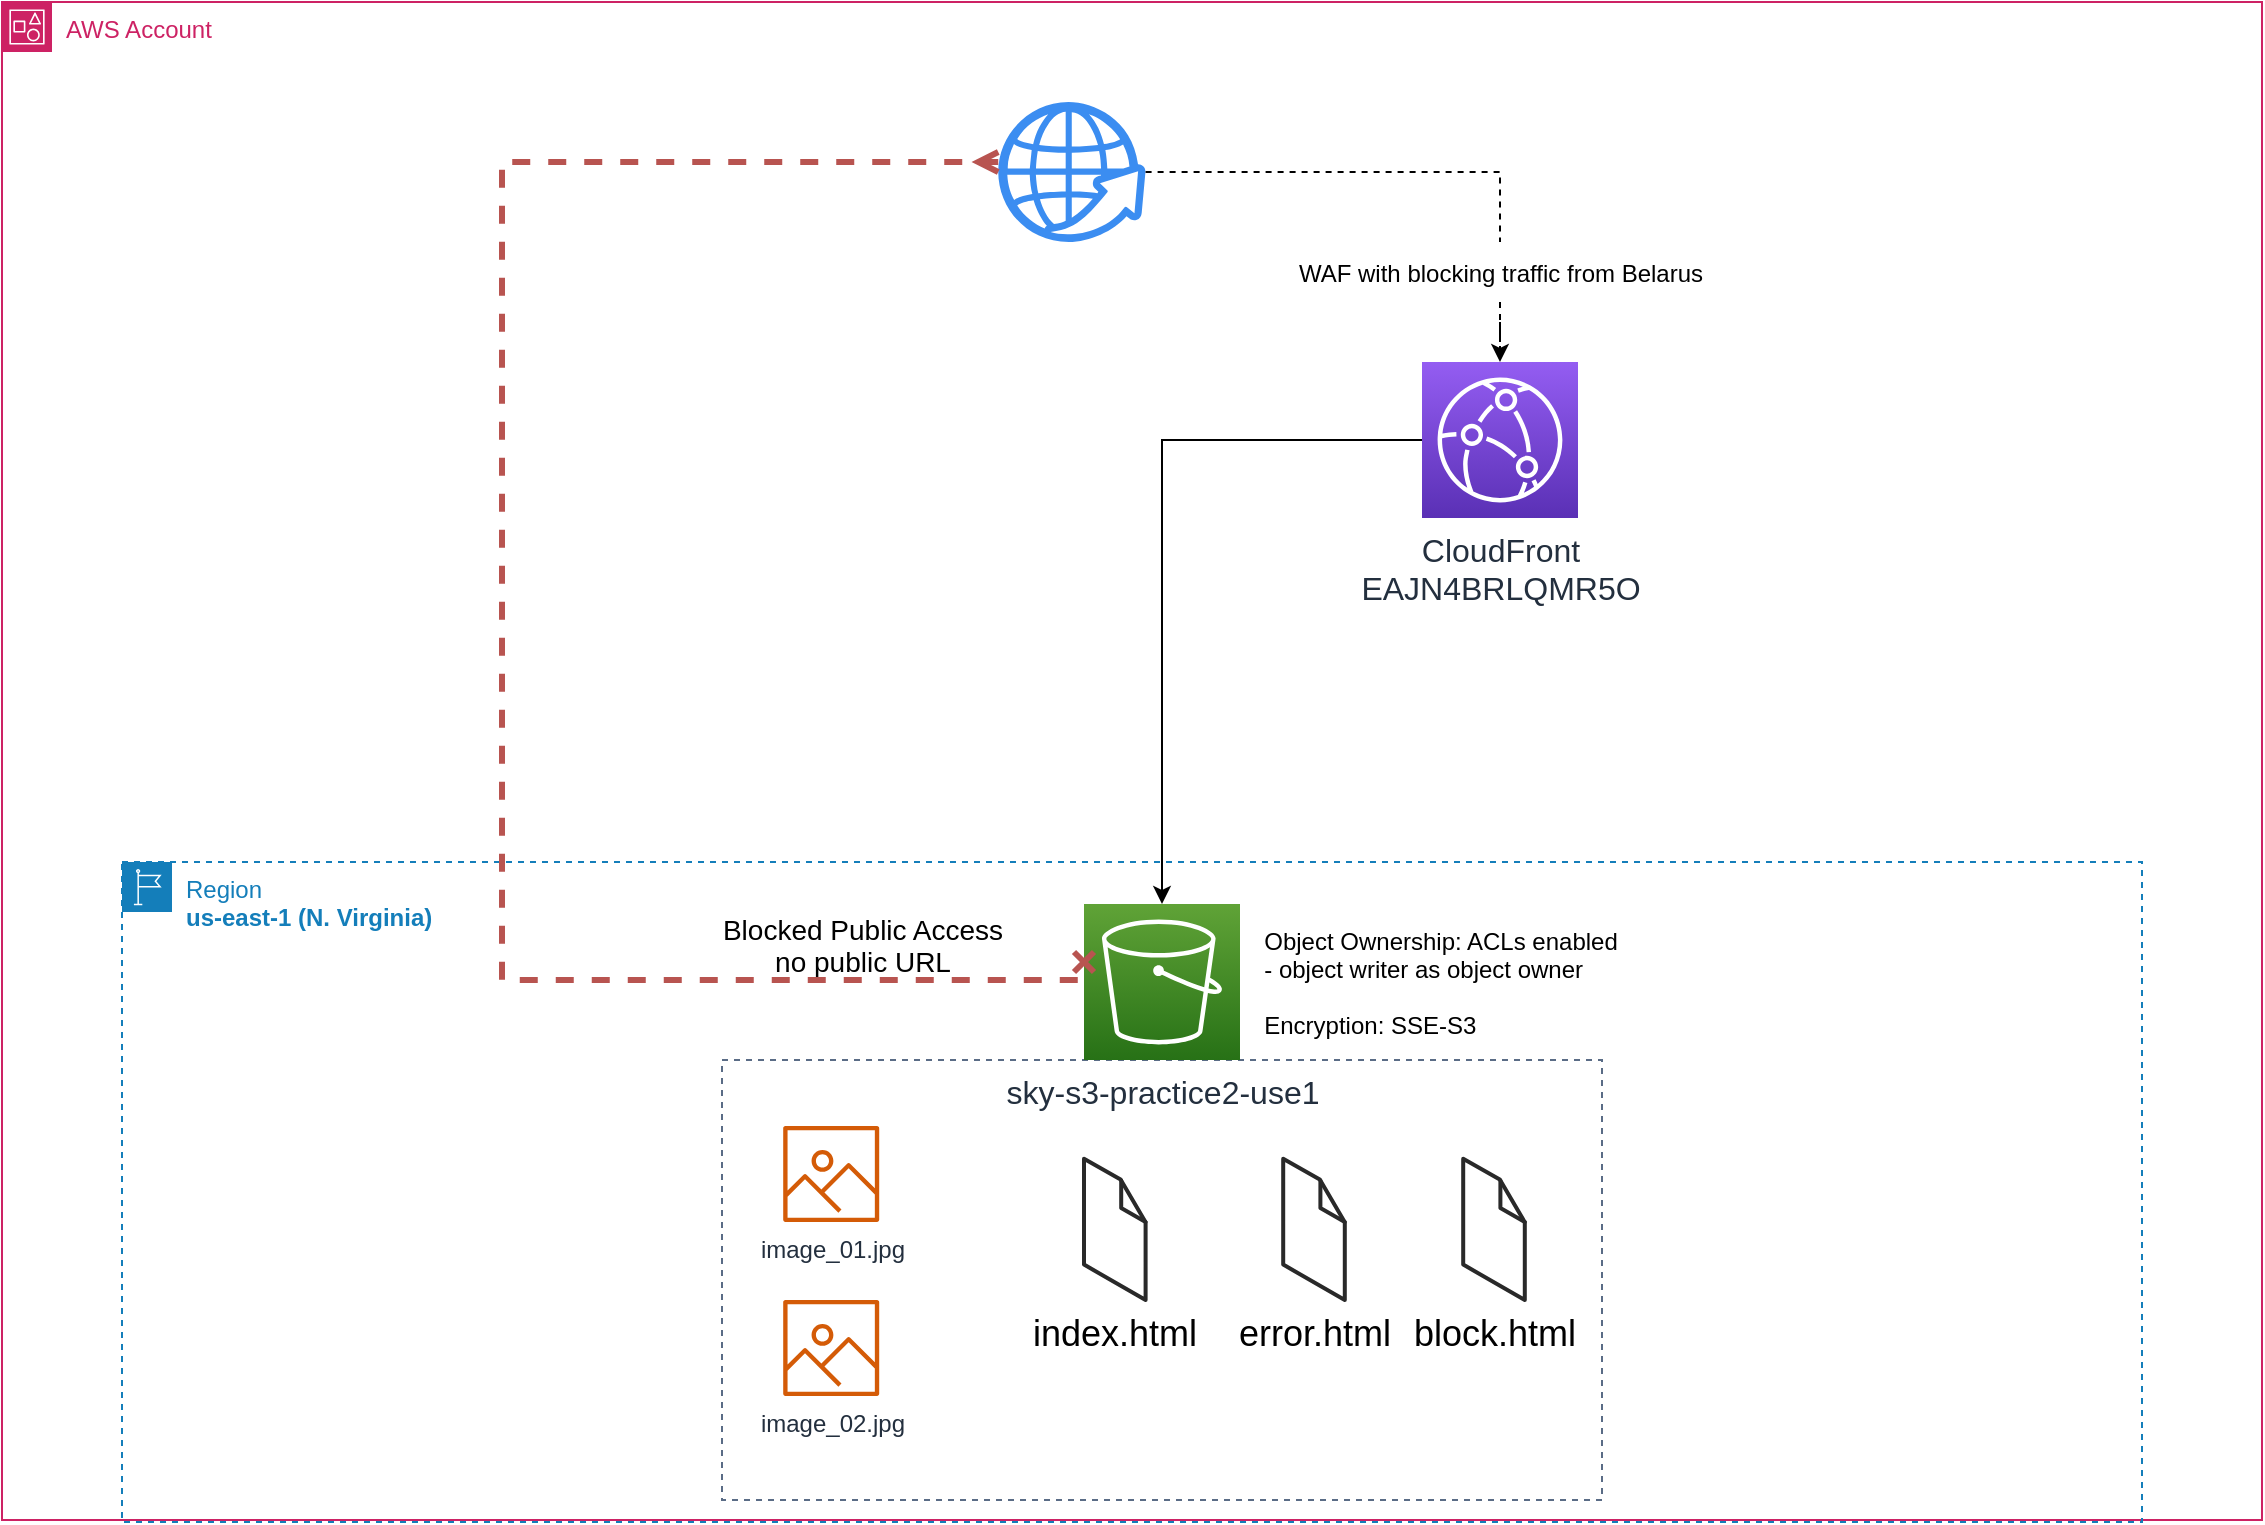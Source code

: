 <mxfile version="20.8.16" type="device" pages="2"><diagram id="kgpKYQtTHZ0yAKxKKP6v" name="Schema"><mxGraphModel dx="1291" dy="780" grid="0" gridSize="10" guides="1" tooltips="1" connect="0" arrows="1" fold="1" page="1" pageScale="1" pageWidth="1169" pageHeight="827" math="0" shadow="0"><root><mxCell id="0"/><mxCell id="CLY6LDRV2vWrq3O7brMo-2" value="AWS Cloud" parent="0" visible="0"/><mxCell id="CLY6LDRV2vWrq3O7brMo-3" value="AWS Cloud" style="points=[[0,0],[0.25,0],[0.5,0],[0.75,0],[1,0],[1,0.25],[1,0.5],[1,0.75],[1,1],[0.75,1],[0.5,1],[0.25,1],[0,1],[0,0.75],[0,0.5],[0,0.25]];outlineConnect=0;gradientColor=none;html=1;whiteSpace=wrap;fontSize=12;fontStyle=0;container=1;pointerEvents=0;collapsible=0;recursiveResize=0;shape=mxgraph.aws4.group;grIcon=mxgraph.aws4.group_aws_cloud_alt;strokeColor=#232F3E;fillColor=none;verticalAlign=top;align=left;spacingLeft=30;fontColor=#232F3E;dashed=0;" parent="CLY6LDRV2vWrq3O7brMo-2" vertex="1"><mxGeometry x="10" y="10" width="1150" height="810" as="geometry"/></mxCell><object label="AWS Account" id="CLY6LDRV2vWrq3O7brMo-5"><mxCell parent="0"/></object><mxCell id="Lczkz62VbrO_vw5aKU2k-78" value="AWS Account" style="points=[[0,0],[0.25,0],[0.5,0],[0.75,0],[1,0],[1,0.25],[1,0.5],[1,0.75],[1,1],[0.75,1],[0.5,1],[0.25,1],[0,1],[0,0.75],[0,0.5],[0,0.25]];outlineConnect=0;gradientColor=none;html=1;whiteSpace=wrap;fontSize=12;fontStyle=0;container=1;pointerEvents=0;collapsible=0;recursiveResize=0;shape=mxgraph.aws4.group;grIcon=mxgraph.aws4.group_account;strokeColor=#CD2264;fillColor=none;verticalAlign=top;align=left;spacingLeft=30;fontColor=#CD2264;dashed=0;" parent="CLY6LDRV2vWrq3O7brMo-5" vertex="1"><mxGeometry x="20" y="40" width="1130" height="759" as="geometry"/></mxCell><mxCell id="Brjq8zTBg-T2GNOihM5f-49" value="" style="sketch=0;html=1;aspect=fixed;strokeColor=none;shadow=0;align=center;verticalAlign=top;fillColor=#3B8DF1;shape=mxgraph.gcp2.globe_world;fontFamily=Helvetica;fontSize=18;" parent="Lczkz62VbrO_vw5aKU2k-78" vertex="1"><mxGeometry x="498.12" y="50" width="73.68" height="70" as="geometry"/></mxCell><mxCell id="CkdK5gO2P_jmIIRoGBhr-3" value="Regions" parent="0" visible="0"/><mxCell id="CkdK5gO2P_jmIIRoGBhr-15" value="Region&lt;br&gt;&lt;b&gt;eu-central-2 (Zurich)&lt;/b&gt;" style="points=[[0,0],[0.25,0],[0.5,0],[0.75,0],[1,0],[1,0.25],[1,0.5],[1,0.75],[1,1],[0.75,1],[0.5,1],[0.25,1],[0,1],[0,0.75],[0,0.5],[0,0.25]];outlineConnect=0;gradientColor=none;html=1;whiteSpace=wrap;fontSize=12;fontStyle=0;container=1;pointerEvents=0;collapsible=0;recursiveResize=0;shape=mxgraph.aws4.group;grIcon=mxgraph.aws4.group_region;strokeColor=#147EBA;fillColor=none;verticalAlign=top;align=left;spacingLeft=30;fontColor=#147EBA;dashed=1;" parent="CkdK5gO2P_jmIIRoGBhr-3" vertex="1"><mxGeometry x="640" y="120" width="470" height="670" as="geometry"/></mxCell><mxCell id="CkdK5gO2P_jmIIRoGBhr-17" value="Region&lt;br&gt;&lt;b&gt;eu-central-1 (&lt;/b&gt;Frankfurt&lt;b&gt;)&lt;/b&gt;" style="points=[[0,0],[0.25,0],[0.5,0],[0.75,0],[1,0],[1,0.25],[1,0.5],[1,0.75],[1,1],[0.75,1],[0.5,1],[0.25,1],[0,1],[0,0.75],[0,0.5],[0,0.25]];outlineConnect=0;gradientColor=none;html=1;whiteSpace=wrap;fontSize=12;fontStyle=0;container=1;pointerEvents=0;collapsible=0;recursiveResize=0;shape=mxgraph.aws4.group;grIcon=mxgraph.aws4.group_region;strokeColor=#147EBA;fillColor=none;verticalAlign=top;align=left;spacingLeft=30;fontColor=#147EBA;dashed=1;" parent="CkdK5gO2P_jmIIRoGBhr-3" vertex="1"><mxGeometry x="80" y="120" width="470" height="670" as="geometry"/></mxCell><mxCell id="Lczkz62VbrO_vw5aKU2k-19" value="Solution" parent="0" visible="0"/><mxCell id="Lczkz62VbrO_vw5aKU2k-20" style="edgeStyle=orthogonalEdgeStyle;rounded=0;orthogonalLoop=1;jettySize=auto;html=1;" parent="Lczkz62VbrO_vw5aKU2k-19" source="Lczkz62VbrO_vw5aKU2k-22" target="Lczkz62VbrO_vw5aKU2k-45" edge="1"><mxGeometry relative="1" as="geometry"/></mxCell><mxCell id="Lczkz62VbrO_vw5aKU2k-21" style="edgeStyle=orthogonalEdgeStyle;rounded=0;orthogonalLoop=1;jettySize=auto;html=1;" parent="Lczkz62VbrO_vw5aKU2k-19" source="Lczkz62VbrO_vw5aKU2k-22" target="Lczkz62VbrO_vw5aKU2k-27" edge="1"><mxGeometry relative="1" as="geometry"/></mxCell><mxCell id="Lczkz62VbrO_vw5aKU2k-22" value="" style="sketch=0;points=[[0,0,0],[0.25,0,0],[0.5,0,0],[0.75,0,0],[1,0,0],[0,1,0],[0.25,1,0],[0.5,1,0],[0.75,1,0],[1,1,0],[0,0.25,0],[0,0.5,0],[0,0.75,0],[1,0.25,0],[1,0.5,0],[1,0.75,0]];outlineConnect=0;fontColor=#232F3E;gradientColor=#945DF2;gradientDirection=north;fillColor=#5A30B5;strokeColor=#ffffff;dashed=0;verticalLabelPosition=bottom;verticalAlign=top;align=center;html=1;fontSize=12;fontStyle=0;aspect=fixed;shape=mxgraph.aws4.resourceIcon;resIcon=mxgraph.aws4.global_accelerator;" parent="Lczkz62VbrO_vw5aKU2k-19" vertex="1"><mxGeometry x="570" y="140" width="50" height="50" as="geometry"/></mxCell><mxCell id="Lczkz62VbrO_vw5aKU2k-23" value="" style="sketch=0;points=[[0,0,0],[0.25,0,0],[0.5,0,0],[0.75,0,0],[1,0,0],[0,1,0],[0.25,1,0],[0.5,1,0],[0.75,1,0],[1,1,0],[0,0.25,0],[0,0.5,0],[0,0.75,0],[1,0.25,0],[1,0.5,0],[1,0.75,0]];outlineConnect=0;fontColor=#232F3E;gradientColor=#945DF2;gradientDirection=north;fillColor=#5A30B5;strokeColor=#ffffff;dashed=0;verticalLabelPosition=bottom;verticalAlign=top;align=center;html=1;fontSize=12;fontStyle=0;aspect=fixed;shape=mxgraph.aws4.resourceIcon;resIcon=mxgraph.aws4.route_53;" parent="Lczkz62VbrO_vw5aKU2k-19" vertex="1"><mxGeometry x="570" y="60" width="50" height="50" as="geometry"/></mxCell><mxCell id="Lczkz62VbrO_vw5aKU2k-24" style="edgeStyle=orthogonalEdgeStyle;rounded=0;orthogonalLoop=1;jettySize=auto;html=1;entryX=0.5;entryY=0;entryDx=0;entryDy=0;entryPerimeter=0;" parent="Lczkz62VbrO_vw5aKU2k-19" source="Lczkz62VbrO_vw5aKU2k-23" target="Lczkz62VbrO_vw5aKU2k-22" edge="1"><mxGeometry relative="1" as="geometry"/></mxCell><mxCell id="Lczkz62VbrO_vw5aKU2k-44" style="edgeStyle=orthogonalEdgeStyle;rounded=0;orthogonalLoop=1;jettySize=auto;html=1;fontSize=14;fontColor=#000000;" parent="Lczkz62VbrO_vw5aKU2k-19" source="Lczkz62VbrO_vw5aKU2k-45" edge="1"><mxGeometry relative="1" as="geometry"><Array as="points"><mxPoint x="160" y="260"/></Array><mxPoint x="160" y="400" as="targetPoint"/></mxGeometry></mxCell><mxCell id="Lczkz62VbrO_vw5aKU2k-45" value="sky-alb-euc1" style="sketch=0;outlineConnect=0;fontColor=#232F3E;gradientColor=none;fillColor=#4D27AA;strokeColor=none;dashed=0;verticalLabelPosition=bottom;verticalAlign=top;align=center;html=1;fontSize=12;fontStyle=0;aspect=fixed;pointerEvents=1;shape=mxgraph.aws4.application_load_balancer;" parent="Lczkz62VbrO_vw5aKU2k-19" vertex="1"><mxGeometry x="300" y="200" width="78" height="78" as="geometry"/></mxCell><mxCell id="Lczkz62VbrO_vw5aKU2k-48" value="&lt;font style=&quot;font-size: 12px;&quot;&gt;HTTP / 80&lt;/font&gt;" style="text;html=1;align=center;verticalAlign=middle;resizable=0;points=[];autosize=1;strokeColor=none;fillColor=none;fontSize=14;fontColor=#000000;horizontal=1;" parent="Lczkz62VbrO_vw5aKU2k-19" vertex="1"><mxGeometry x="185" y="230" width="80" height="30" as="geometry"/></mxCell><mxCell id="Lczkz62VbrO_vw5aKU2k-49" value="&lt;font style=&quot;font-size: 12px;&quot;&gt;HTTP / 3000&lt;/font&gt;" style="text;html=1;align=center;verticalAlign=middle;resizable=0;points=[];autosize=1;strokeColor=none;fillColor=none;fontSize=14;fontColor=#000000;horizontal=1;" parent="Lczkz62VbrO_vw5aKU2k-19" vertex="1"><mxGeometry x="182" y="191" width="86" height="29" as="geometry"/></mxCell><mxCell id="Lczkz62VbrO_vw5aKU2k-26" value="Target Group&lt;br&gt;sky-tg-api-euc2" style="outlineConnect=0;gradientColor=none;html=1;whiteSpace=wrap;fontSize=12;fontStyle=0;strokeColor=#879196;fillColor=none;verticalAlign=top;align=center;fontColor=#879196;dashed=1;spacingTop=3;horizontal=0;" parent="Lczkz62VbrO_vw5aKU2k-19" vertex="1"><mxGeometry x="650" y="550" width="450" height="130" as="geometry"/></mxCell><mxCell id="Lczkz62VbrO_vw5aKU2k-27" value="sky-alb-euc2" style="sketch=0;outlineConnect=0;fontColor=#232F3E;gradientColor=none;fillColor=#4D27AA;strokeColor=none;dashed=0;verticalLabelPosition=bottom;verticalAlign=top;align=center;html=1;fontSize=12;fontStyle=0;aspect=fixed;pointerEvents=1;shape=mxgraph.aws4.application_load_balancer;movable=1;resizable=1;rotatable=1;deletable=1;editable=1;connectable=1;" parent="Lczkz62VbrO_vw5aKU2k-19" vertex="1"><mxGeometry x="880" y="200" width="78" height="78" as="geometry"/></mxCell><mxCell id="Lczkz62VbrO_vw5aKU2k-28" value="Target Group&lt;br&gt;sky-tg-ui-euc2" style="outlineConnect=0;gradientColor=none;html=1;whiteSpace=wrap;fontSize=12;fontStyle=0;strokeColor=#879196;fillColor=none;verticalAlign=top;align=center;fontColor=#879196;dashed=1;spacingTop=3;horizontal=0;" parent="Lczkz62VbrO_vw5aKU2k-19" vertex="1"><mxGeometry x="650" y="400" width="450" height="130" as="geometry"/></mxCell><mxCell id="Lczkz62VbrO_vw5aKU2k-29" value="eu-central-2a" style="rounded=1;arcSize=10;dashed=1;strokeColor=#F59D56;fillColor=none;gradientColor=none;dashPattern=8 4;strokeWidth=2;fontColor=#f59d56;fontStyle=0;fontSize=14;verticalAlign=bottom;" parent="Lczkz62VbrO_vw5aKU2k-19" vertex="1"><mxGeometry x="740" y="360" width="90" height="360" as="geometry"/></mxCell><mxCell id="Lczkz62VbrO_vw5aKU2k-30" value="eu-central-2a" style="rounded=1;arcSize=10;dashed=1;strokeColor=#F59D56;fillColor=none;gradientColor=none;dashPattern=8 4;strokeWidth=2;fontColor=#f59d56;fontStyle=0;fontSize=14;verticalAlign=bottom;" parent="Lczkz62VbrO_vw5aKU2k-19" vertex="1"><mxGeometry x="1000" y="360" width="90" height="360" as="geometry"/></mxCell><mxCell id="Lczkz62VbrO_vw5aKU2k-31" style="edgeStyle=orthogonalEdgeStyle;rounded=0;orthogonalLoop=1;jettySize=auto;html=1;fontSize=14;fontColor=#000000;" parent="Lczkz62VbrO_vw5aKU2k-19" source="Lczkz62VbrO_vw5aKU2k-27" edge="1"><mxGeometry relative="1" as="geometry"><mxPoint x="860" y="260" as="sourcePoint"/><mxPoint x="720" y="400" as="targetPoint"/><Array as="points"><mxPoint x="720" y="260"/></Array></mxGeometry></mxCell><mxCell id="Lczkz62VbrO_vw5aKU2k-32" value="&lt;font style=&quot;font-size: 12px;&quot;&gt;HTTP / 80&lt;/font&gt;" style="text;html=1;align=center;verticalAlign=middle;resizable=0;points=[];autosize=1;strokeColor=none;fillColor=none;fontSize=14;fontColor=#000000;horizontal=1;" parent="Lczkz62VbrO_vw5aKU2k-19" vertex="1"><mxGeometry x="750" y="230" width="80" height="30" as="geometry"/></mxCell><mxCell id="Lczkz62VbrO_vw5aKU2k-33" value="sky-t2-ui-b" style="sketch=0;points=[[0,0,0],[0.25,0,0],[0.5,0,0],[0.75,0,0],[1,0,0],[0,1,0],[0.25,1,0],[0.5,1,0],[0.75,1,0],[1,1,0],[0,0.25,0],[0,0.5,0],[0,0.75,0],[1,0.25,0],[1,0.5,0],[1,0.75,0]];outlineConnect=0;fontColor=#232F3E;gradientColor=#F78E04;gradientDirection=north;fillColor=#D05C17;strokeColor=#ffffff;dashed=0;verticalLabelPosition=bottom;verticalAlign=top;align=center;html=1;fontSize=12;fontStyle=0;aspect=fixed;shape=mxgraph.aws4.resourceIcon;resIcon=mxgraph.aws4.ec2;" parent="Lczkz62VbrO_vw5aKU2k-19" vertex="1"><mxGeometry x="1020" y="430" width="50" height="50" as="geometry"/></mxCell><mxCell id="Lczkz62VbrO_vw5aKU2k-34" value="sky-t2-ui-a" style="sketch=0;points=[[0,0,0],[0.25,0,0],[0.5,0,0],[0.75,0,0],[1,0,0],[0,1,0],[0.25,1,0],[0.5,1,0],[0.75,1,0],[1,1,0],[0,0.25,0],[0,0.5,0],[0,0.75,0],[1,0.25,0],[1,0.5,0],[1,0.75,0]];outlineConnect=0;fontColor=#232F3E;gradientColor=#F78E04;gradientDirection=north;fillColor=#D05C17;strokeColor=#ffffff;dashed=0;verticalLabelPosition=bottom;verticalAlign=top;align=center;html=1;fontSize=12;fontStyle=0;aspect=fixed;shape=mxgraph.aws4.resourceIcon;resIcon=mxgraph.aws4.ec2;" parent="Lczkz62VbrO_vw5aKU2k-19" vertex="1"><mxGeometry x="760" y="430" width="50" height="50" as="geometry"/></mxCell><mxCell id="Lczkz62VbrO_vw5aKU2k-35" value="sky-t2-api-a" style="sketch=0;points=[[0,0,0],[0.25,0,0],[0.5,0,0],[0.75,0,0],[1,0,0],[0,1,0],[0.25,1,0],[0.5,1,0],[0.75,1,0],[1,1,0],[0,0.25,0],[0,0.5,0],[0,0.75,0],[1,0.25,0],[1,0.5,0],[1,0.75,0]];outlineConnect=0;fontColor=#232F3E;gradientColor=#F78E04;gradientDirection=north;fillColor=#D05C17;strokeColor=#ffffff;dashed=0;verticalLabelPosition=bottom;verticalAlign=top;align=center;html=1;fontSize=12;fontStyle=0;aspect=fixed;shape=mxgraph.aws4.resourceIcon;resIcon=mxgraph.aws4.ec2;" parent="Lczkz62VbrO_vw5aKU2k-19" vertex="1"><mxGeometry x="760" y="580" width="50" height="50" as="geometry"/></mxCell><mxCell id="Lczkz62VbrO_vw5aKU2k-36" value="sky-t2-api-b" style="sketch=0;points=[[0,0,0],[0.25,0,0],[0.5,0,0],[0.75,0,0],[1,0,0],[0,1,0],[0.25,1,0],[0.5,1,0],[0.75,1,0],[1,1,0],[0,0.25,0],[0,0.5,0],[0,0.75,0],[1,0.25,0],[1,0.5,0],[1,0.75,0]];outlineConnect=0;fontColor=#232F3E;gradientColor=#F78E04;gradientDirection=north;fillColor=#D05C17;strokeColor=#ffffff;dashed=0;verticalLabelPosition=bottom;verticalAlign=top;align=center;html=1;fontSize=12;fontStyle=0;aspect=fixed;shape=mxgraph.aws4.resourceIcon;resIcon=mxgraph.aws4.ec2;" parent="Lczkz62VbrO_vw5aKU2k-19" vertex="1"><mxGeometry x="1020" y="580" width="50" height="50" as="geometry"/></mxCell><mxCell id="Lczkz62VbrO_vw5aKU2k-37" style="edgeStyle=orthogonalEdgeStyle;rounded=0;orthogonalLoop=1;jettySize=auto;html=1;fontSize=14;fontColor=#000000;movable=1;resizable=1;rotatable=1;deletable=1;editable=1;connectable=1;" parent="Lczkz62VbrO_vw5aKU2k-19" source="Lczkz62VbrO_vw5aKU2k-27" edge="1"><mxGeometry relative="1" as="geometry"><mxPoint x="840" y="220" as="sourcePoint"/><mxPoint x="700" y="550" as="targetPoint"/><Array as="points"><mxPoint x="700" y="220"/></Array></mxGeometry></mxCell><mxCell id="Lczkz62VbrO_vw5aKU2k-39" style="edgeStyle=orthogonalEdgeStyle;rounded=0;orthogonalLoop=1;jettySize=auto;html=1;startArrow=classic;startFill=1;endArrow=none;endFill=0;" parent="Lczkz62VbrO_vw5aKU2k-19" source="Lczkz62VbrO_vw5aKU2k-43" target="Lczkz62VbrO_vw5aKU2k-36" edge="1"><mxGeometry relative="1" as="geometry"><Array as="points"><mxPoint x="940" y="605"/></Array></mxGeometry></mxCell><mxCell id="Lczkz62VbrO_vw5aKU2k-40" style="edgeStyle=orthogonalEdgeStyle;rounded=0;orthogonalLoop=1;jettySize=auto;html=1;entryX=1;entryY=0.5;entryDx=0;entryDy=0;entryPerimeter=0;startArrow=classic;startFill=1;endArrow=none;endFill=0;" parent="Lczkz62VbrO_vw5aKU2k-19" source="Lczkz62VbrO_vw5aKU2k-43" target="Lczkz62VbrO_vw5aKU2k-35" edge="1"><mxGeometry relative="1" as="geometry"><Array as="points"><mxPoint x="900" y="605"/></Array></mxGeometry></mxCell><mxCell id="Lczkz62VbrO_vw5aKU2k-42" style="edgeStyle=orthogonalEdgeStyle;rounded=0;orthogonalLoop=1;jettySize=auto;html=1;entryX=0;entryY=0.5;entryDx=0;entryDy=0;entryPerimeter=0;startArrow=classic;startFill=1;endArrow=none;endFill=0;" parent="Lczkz62VbrO_vw5aKU2k-19" source="Lczkz62VbrO_vw5aKU2k-43" target="Lczkz62VbrO_vw5aKU2k-33" edge="1"><mxGeometry relative="1" as="geometry"><Array as="points"><mxPoint x="930" y="455"/></Array></mxGeometry></mxCell><mxCell id="Lczkz62VbrO_vw5aKU2k-43" value="sky-efs-euc2" style="sketch=0;points=[[0,0,0],[0.25,0,0],[0.5,0,0],[0.75,0,0],[1,0,0],[0,1,0],[0.25,1,0],[0.5,1,0],[0.75,1,0],[1,1,0],[0,0.25,0],[0,0.5,0],[0,0.75,0],[1,0.25,0],[1,0.5,0],[1,0.75,0]];outlineConnect=0;fontColor=#232F3E;gradientColor=#60A337;gradientDirection=north;fillColor=#277116;strokeColor=#ffffff;dashed=0;verticalLabelPosition=bottom;verticalAlign=top;align=center;html=1;fontSize=12;fontStyle=0;aspect=fixed;shape=mxgraph.aws4.resourceIcon;resIcon=mxgraph.aws4.elastic_file_system;" parent="Lczkz62VbrO_vw5aKU2k-19" vertex="1"><mxGeometry x="890" y="690" width="58" height="58" as="geometry"/></mxCell><mxCell id="Lczkz62VbrO_vw5aKU2k-59" value="Target Group&lt;br&gt;sky-tg-ui-euc1" style="outlineConnect=0;gradientColor=none;html=1;whiteSpace=wrap;fontSize=12;fontStyle=0;strokeColor=#879196;fillColor=none;verticalAlign=top;align=center;fontColor=#879196;dashed=1;spacingTop=3;horizontal=0;" parent="Lczkz62VbrO_vw5aKU2k-19" vertex="1"><mxGeometry x="90" y="400" width="450" height="130" as="geometry"/></mxCell><mxCell id="Lczkz62VbrO_vw5aKU2k-60" value="eu-central-1a" style="rounded=1;arcSize=10;dashed=1;strokeColor=#F59D56;fillColor=none;gradientColor=none;dashPattern=8 4;strokeWidth=2;fontColor=#f59d56;fontStyle=0;fontSize=14;verticalAlign=bottom;" parent="Lczkz62VbrO_vw5aKU2k-19" vertex="1"><mxGeometry x="180" y="360" width="90" height="360" as="geometry"/></mxCell><mxCell id="Lczkz62VbrO_vw5aKU2k-61" value="eu-central-1b" style="rounded=1;arcSize=10;dashed=1;strokeColor=#F59D56;fillColor=none;gradientColor=none;dashPattern=8 4;strokeWidth=2;fontColor=#f59d56;fontStyle=0;fontSize=14;verticalAlign=bottom;" parent="Lczkz62VbrO_vw5aKU2k-19" vertex="1"><mxGeometry x="440" y="360" width="90" height="360" as="geometry"/></mxCell><mxCell id="Lczkz62VbrO_vw5aKU2k-62" value="Target Group&lt;br&gt;sky-tg-api-euc1" style="outlineConnect=0;gradientColor=none;html=1;whiteSpace=wrap;fontSize=12;fontStyle=0;strokeColor=#879196;fillColor=none;verticalAlign=top;align=center;fontColor=#879196;dashed=1;spacingTop=3;horizontal=0;" parent="Lczkz62VbrO_vw5aKU2k-19" vertex="1"><mxGeometry x="90" y="550" width="450" height="130" as="geometry"/></mxCell><mxCell id="Lczkz62VbrO_vw5aKU2k-63" value="sky-t2-ui-b" style="sketch=0;points=[[0,0,0],[0.25,0,0],[0.5,0,0],[0.75,0,0],[1,0,0],[0,1,0],[0.25,1,0],[0.5,1,0],[0.75,1,0],[1,1,0],[0,0.25,0],[0,0.5,0],[0,0.75,0],[1,0.25,0],[1,0.5,0],[1,0.75,0]];outlineConnect=0;fontColor=#232F3E;gradientColor=#F78E04;gradientDirection=north;fillColor=#D05C17;strokeColor=#ffffff;dashed=0;verticalLabelPosition=bottom;verticalAlign=top;align=center;html=1;fontSize=12;fontStyle=0;aspect=fixed;shape=mxgraph.aws4.resourceIcon;resIcon=mxgraph.aws4.ec2;" parent="Lczkz62VbrO_vw5aKU2k-19" vertex="1"><mxGeometry x="460" y="430" width="50" height="50" as="geometry"/></mxCell><mxCell id="Lczkz62VbrO_vw5aKU2k-64" value="sky-t2-ui-a" style="sketch=0;points=[[0,0,0],[0.25,0,0],[0.5,0,0],[0.75,0,0],[1,0,0],[0,1,0],[0.25,1,0],[0.5,1,0],[0.75,1,0],[1,1,0],[0,0.25,0],[0,0.5,0],[0,0.75,0],[1,0.25,0],[1,0.5,0],[1,0.75,0]];outlineConnect=0;fontColor=#232F3E;gradientColor=#F78E04;gradientDirection=north;fillColor=#D05C17;strokeColor=#ffffff;dashed=0;verticalLabelPosition=bottom;verticalAlign=top;align=center;html=1;fontSize=12;fontStyle=0;aspect=fixed;shape=mxgraph.aws4.resourceIcon;resIcon=mxgraph.aws4.ec2;" parent="Lczkz62VbrO_vw5aKU2k-19" vertex="1"><mxGeometry x="200" y="430" width="50" height="50" as="geometry"/></mxCell><mxCell id="Lczkz62VbrO_vw5aKU2k-65" value="sky-t2-api-a" style="sketch=0;points=[[0,0,0],[0.25,0,0],[0.5,0,0],[0.75,0,0],[1,0,0],[0,1,0],[0.25,1,0],[0.5,1,0],[0.75,1,0],[1,1,0],[0,0.25,0],[0,0.5,0],[0,0.75,0],[1,0.25,0],[1,0.5,0],[1,0.75,0]];outlineConnect=0;fontColor=#232F3E;gradientColor=#F78E04;gradientDirection=north;fillColor=#D05C17;strokeColor=#ffffff;dashed=0;verticalLabelPosition=bottom;verticalAlign=top;align=center;html=1;fontSize=12;fontStyle=0;aspect=fixed;shape=mxgraph.aws4.resourceIcon;resIcon=mxgraph.aws4.ec2;" parent="Lczkz62VbrO_vw5aKU2k-19" vertex="1"><mxGeometry x="200" y="580" width="50" height="50" as="geometry"/></mxCell><mxCell id="Lczkz62VbrO_vw5aKU2k-66" value="sky-t2-api-b" style="sketch=0;points=[[0,0,0],[0.25,0,0],[0.5,0,0],[0.75,0,0],[1,0,0],[0,1,0],[0.25,1,0],[0.5,1,0],[0.75,1,0],[1,1,0],[0,0.25,0],[0,0.5,0],[0,0.75,0],[1,0.25,0],[1,0.5,0],[1,0.75,0]];outlineConnect=0;fontColor=#232F3E;gradientColor=#F78E04;gradientDirection=north;fillColor=#D05C17;strokeColor=#ffffff;dashed=0;verticalLabelPosition=bottom;verticalAlign=top;align=center;html=1;fontSize=12;fontStyle=0;aspect=fixed;shape=mxgraph.aws4.resourceIcon;resIcon=mxgraph.aws4.ec2;" parent="Lczkz62VbrO_vw5aKU2k-19" vertex="1"><mxGeometry x="460" y="580" width="50" height="50" as="geometry"/></mxCell><mxCell id="Lczkz62VbrO_vw5aKU2k-67" style="edgeStyle=orthogonalEdgeStyle;rounded=0;orthogonalLoop=1;jettySize=auto;html=1;entryX=0;entryY=0.5;entryDx=0;entryDy=0;entryPerimeter=0;startArrow=classic;startFill=1;endArrow=none;endFill=0;" parent="Lczkz62VbrO_vw5aKU2k-19" source="Lczkz62VbrO_vw5aKU2k-71" target="Lczkz62VbrO_vw5aKU2k-66" edge="1"><mxGeometry relative="1" as="geometry"><Array as="points"><mxPoint x="380" y="605"/></Array></mxGeometry></mxCell><mxCell id="Lczkz62VbrO_vw5aKU2k-68" style="edgeStyle=orthogonalEdgeStyle;rounded=0;orthogonalLoop=1;jettySize=auto;html=1;entryX=0;entryY=0.5;entryDx=0;entryDy=0;entryPerimeter=0;startArrow=classic;startFill=1;endArrow=none;endFill=0;" parent="Lczkz62VbrO_vw5aKU2k-19" source="Lczkz62VbrO_vw5aKU2k-71" target="Lczkz62VbrO_vw5aKU2k-63" edge="1"><mxGeometry relative="1" as="geometry"><Array as="points"><mxPoint x="370" y="455"/></Array></mxGeometry></mxCell><mxCell id="Lczkz62VbrO_vw5aKU2k-69" style="edgeStyle=orthogonalEdgeStyle;rounded=0;orthogonalLoop=1;jettySize=auto;html=1;entryX=1;entryY=0.5;entryDx=0;entryDy=0;entryPerimeter=0;startArrow=classic;startFill=1;endArrow=none;endFill=0;" parent="Lczkz62VbrO_vw5aKU2k-19" source="Lczkz62VbrO_vw5aKU2k-71" target="Lczkz62VbrO_vw5aKU2k-65" edge="1"><mxGeometry relative="1" as="geometry"><Array as="points"><mxPoint x="340" y="605"/></Array></mxGeometry></mxCell><mxCell id="Lczkz62VbrO_vw5aKU2k-70" style="edgeStyle=orthogonalEdgeStyle;rounded=0;orthogonalLoop=1;jettySize=auto;html=1;entryX=1;entryY=0.5;entryDx=0;entryDy=0;entryPerimeter=0;startArrow=classic;startFill=1;endArrow=none;endFill=0;" parent="Lczkz62VbrO_vw5aKU2k-19" source="Lczkz62VbrO_vw5aKU2k-71" target="Lczkz62VbrO_vw5aKU2k-64" edge="1"><mxGeometry relative="1" as="geometry"><Array as="points"><mxPoint x="350" y="455"/></Array></mxGeometry></mxCell><mxCell id="Lczkz62VbrO_vw5aKU2k-71" value="sky-efs-euc1" style="sketch=0;points=[[0,0,0],[0.25,0,0],[0.5,0,0],[0.75,0,0],[1,0,0],[0,1,0],[0.25,1,0],[0.5,1,0],[0.75,1,0],[1,1,0],[0,0.25,0],[0,0.5,0],[0,0.75,0],[1,0.25,0],[1,0.5,0],[1,0.75,0]];outlineConnect=0;fontColor=#232F3E;gradientColor=#60A337;gradientDirection=north;fillColor=#277116;strokeColor=#ffffff;dashed=0;verticalLabelPosition=bottom;verticalAlign=top;align=center;html=1;fontSize=12;fontStyle=0;aspect=fixed;shape=mxgraph.aws4.resourceIcon;resIcon=mxgraph.aws4.elastic_file_system;" parent="Lczkz62VbrO_vw5aKU2k-19" vertex="1"><mxGeometry x="330" y="690" width="58" height="58" as="geometry"/></mxCell><mxCell id="Lczkz62VbrO_vw5aKU2k-72" style="edgeStyle=orthogonalEdgeStyle;rounded=0;orthogonalLoop=1;jettySize=auto;html=1;fontSize=14;fontColor=#000000;" parent="Lczkz62VbrO_vw5aKU2k-19" edge="1"><mxGeometry relative="1" as="geometry"><Array as="points"><mxPoint x="140" y="220"/></Array><mxPoint x="300" y="220" as="sourcePoint"/><mxPoint x="140" y="550" as="targetPoint"/></mxGeometry></mxCell><mxCell id="1_lbDphspw2XT80-vqUy-2" style="edgeStyle=orthogonalEdgeStyle;rounded=0;orthogonalLoop=1;jettySize=auto;html=1;entryX=1;entryY=0.5;entryDx=0;entryDy=0;entryPerimeter=0;startArrow=classic;startFill=1;endArrow=none;endFill=0;" parent="Lczkz62VbrO_vw5aKU2k-19" edge="1"><mxGeometry relative="1" as="geometry"><Array as="points"><mxPoint x="910" y="455"/></Array><mxPoint x="910" y="690" as="sourcePoint"/><mxPoint x="810" y="455" as="targetPoint"/></mxGeometry></mxCell><mxCell id="1_lbDphspw2XT80-vqUy-5" value="&lt;font style=&quot;font-size: 12px;&quot;&gt;HTTP / 3000&lt;/font&gt;" style="text;html=1;align=center;verticalAlign=middle;resizable=0;points=[];autosize=1;strokeColor=none;fillColor=none;fontSize=14;fontColor=#000000;horizontal=1;" parent="Lczkz62VbrO_vw5aKU2k-19" vertex="1"><mxGeometry x="747" y="190" width="86" height="29" as="geometry"/></mxCell><mxCell id="Brjq8zTBg-T2GNOihM5f-0" value="Practice 2" parent="0"/><mxCell id="Brjq8zTBg-T2GNOihM5f-42" value="Region&lt;br&gt;&lt;b&gt;us-east-1 (N. Virginia&lt;/b&gt;&lt;b&gt;)&lt;/b&gt;" style="points=[[0,0],[0.25,0],[0.5,0],[0.75,0],[1,0],[1,0.25],[1,0.5],[1,0.75],[1,1],[0.75,1],[0.5,1],[0.25,1],[0,1],[0,0.75],[0,0.5],[0,0.25]];outlineConnect=0;gradientColor=none;html=1;whiteSpace=wrap;fontSize=12;fontStyle=0;container=1;pointerEvents=0;collapsible=0;recursiveResize=0;shape=mxgraph.aws4.group;grIcon=mxgraph.aws4.group_region;strokeColor=#147EBA;fillColor=none;verticalAlign=top;align=left;spacingLeft=30;fontColor=#147EBA;dashed=1;" parent="Brjq8zTBg-T2GNOihM5f-0" vertex="1"><mxGeometry x="80" y="470" width="1010" height="330" as="geometry"/></mxCell><mxCell id="Brjq8zTBg-T2GNOihM5f-66" value="" style="group" parent="Brjq8zTBg-T2GNOihM5f-42" vertex="1" connectable="0"><mxGeometry x="300" y="21" width="459" height="298" as="geometry"/></mxCell><mxCell id="Brjq8zTBg-T2GNOihM5f-65" value="" style="fillColor=none;strokeColor=#5A6C86;dashed=1;verticalAlign=top;fontStyle=0;fontColor=#5A6C86;fontFamily=Helvetica;fontSize=12;" parent="Brjq8zTBg-T2GNOihM5f-66" vertex="1"><mxGeometry y="78" width="440" height="220" as="geometry"/></mxCell><mxCell id="Brjq8zTBg-T2GNOihM5f-43" value="&lt;font style=&quot;font-size: 16px;&quot;&gt;sky-s3-practice2-use1&lt;/font&gt;" style="sketch=0;points=[[0,0,0],[0.25,0,0],[0.5,0,0],[0.75,0,0],[1,0,0],[0,1,0],[0.25,1,0],[0.5,1,0],[0.75,1,0],[1,1,0],[0,0.25,0],[0,0.5,0],[0,0.75,0],[1,0.25,0],[1,0.5,0],[1,0.75,0]];outlineConnect=0;fontColor=#232F3E;gradientColor=#60A337;gradientDirection=north;fillColor=#277116;strokeColor=#ffffff;dashed=0;verticalLabelPosition=bottom;verticalAlign=top;align=center;html=1;fontSize=12;fontStyle=0;aspect=fixed;shape=mxgraph.aws4.resourceIcon;resIcon=mxgraph.aws4.s3;fontFamily=Helvetica;" parent="Brjq8zTBg-T2GNOihM5f-66" vertex="1"><mxGeometry x="181" width="78" height="78" as="geometry"/></mxCell><mxCell id="Brjq8zTBg-T2GNOihM5f-44" value="index.html" style="verticalLabelPosition=bottom;html=1;verticalAlign=top;strokeWidth=1;align=center;outlineConnect=0;dashed=0;outlineConnect=0;shape=mxgraph.aws3d.file;aspect=fixed;strokeColor=#292929;fontFamily=Helvetica;fontSize=18;" parent="Brjq8zTBg-T2GNOihM5f-66" vertex="1"><mxGeometry x="181" y="127.4" width="30.8" height="70.6" as="geometry"/></mxCell><mxCell id="Brjq8zTBg-T2GNOihM5f-45" value="error.html" style="verticalLabelPosition=bottom;html=1;verticalAlign=top;strokeWidth=1;align=center;outlineConnect=0;dashed=0;outlineConnect=0;shape=mxgraph.aws3d.file;aspect=fixed;strokeColor=#292929;fontFamily=Helvetica;fontSize=18;" parent="Brjq8zTBg-T2GNOihM5f-66" vertex="1"><mxGeometry x="280.6" y="127.4" width="30.8" height="70.6" as="geometry"/></mxCell><mxCell id="Brjq8zTBg-T2GNOihM5f-48" value="block.html" style="verticalLabelPosition=bottom;html=1;verticalAlign=top;strokeWidth=1;align=center;outlineConnect=0;dashed=0;outlineConnect=0;shape=mxgraph.aws3d.file;aspect=fixed;strokeColor=#292929;fontFamily=Helvetica;fontSize=18;" parent="Brjq8zTBg-T2GNOihM5f-66" vertex="1"><mxGeometry x="370.6" y="127.4" width="30.8" height="70.6" as="geometry"/></mxCell><mxCell id="Brjq8zTBg-T2GNOihM5f-55" value="image_01.jpg" style="sketch=0;outlineConnect=0;fontColor=#232F3E;gradientColor=none;fillColor=#D45B07;strokeColor=none;dashed=0;verticalLabelPosition=bottom;verticalAlign=top;align=center;html=1;fontSize=12;fontStyle=0;aspect=fixed;pointerEvents=1;shape=mxgraph.aws4.container_registry_image;fontFamily=Helvetica;" parent="Brjq8zTBg-T2GNOihM5f-66" vertex="1"><mxGeometry x="30.6" y="111" width="48" height="48" as="geometry"/></mxCell><mxCell id="Brjq8zTBg-T2GNOihM5f-64" value="image_02.jpg" style="sketch=0;outlineConnect=0;fontColor=#232F3E;gradientColor=none;fillColor=#D45B07;strokeColor=none;dashed=0;verticalLabelPosition=bottom;verticalAlign=top;align=center;html=1;fontSize=12;fontStyle=0;aspect=fixed;pointerEvents=1;shape=mxgraph.aws4.container_registry_image;fontFamily=Helvetica;" parent="Brjq8zTBg-T2GNOihM5f-66" vertex="1"><mxGeometry x="30.6" y="198" width="48" height="48" as="geometry"/></mxCell><mxCell id="Brjq8zTBg-T2GNOihM5f-53" value="&lt;p style=&quot;margin: 0px; font-variant-numeric: normal; font-variant-east-asian: normal; font-stretch: normal; font-size: 12px; line-height: normal; text-align: start;&quot; class=&quot;p1&quot;&gt;Object Ownership: ACLs enabled&lt;br&gt;- object writer as object owner&lt;/p&gt;&lt;p style=&quot;margin: 0px; font-variant-numeric: normal; font-variant-east-asian: normal; font-stretch: normal; font-size: 12px; line-height: normal; text-align: start;&quot; class=&quot;p1&quot;&gt;&lt;br&gt;Encryption: SSE-S3&lt;/p&gt;" style="text;html=1;align=center;verticalAlign=middle;resizable=0;points=[];autosize=1;strokeColor=none;fillColor=none;fontSize=16;fontFamily=Helvetica;" parent="Brjq8zTBg-T2GNOihM5f-66" vertex="1"><mxGeometry x="259" y="4" width="200" height="70" as="geometry"/></mxCell><mxCell id="Brjq8zTBg-T2GNOihM5f-51" value="&lt;p style=&quot;line-height: 80%;&quot;&gt;&lt;font style=&quot;font-size: 14px;&quot;&gt;Blocked Public Access&lt;br&gt;no public URL&lt;/font&gt;&lt;/p&gt;" style="text;html=1;align=center;verticalAlign=middle;resizable=0;points=[];autosize=1;strokeColor=none;fillColor=none;fontSize=18;fontFamily=Helvetica;" parent="Brjq8zTBg-T2GNOihM5f-66" vertex="1"><mxGeometry x="-9.9" y="-20" width="160" height="80" as="geometry"/></mxCell><mxCell id="Brjq8zTBg-T2GNOihM5f-50" style="edgeStyle=orthogonalEdgeStyle;rounded=0;orthogonalLoop=1;jettySize=auto;html=1;entryX=0;entryY=0.5;entryDx=0;entryDy=0;entryPerimeter=0;fontFamily=Helvetica;fontSize=18;fillColor=#f8cecc;strokeColor=#b85450;strokeWidth=3;endArrow=cross;endFill=0;startArrow=ERmany;startFill=0;dashed=1;" parent="Brjq8zTBg-T2GNOihM5f-0" source="Brjq8zTBg-T2GNOihM5f-49" target="Brjq8zTBg-T2GNOihM5f-43" edge="1"><mxGeometry relative="1" as="geometry"><Array as="points"><mxPoint x="270" y="120"/><mxPoint x="270" y="529"/></Array></mxGeometry></mxCell><mxCell id="Brjq8zTBg-T2GNOihM5f-70" style="edgeStyle=orthogonalEdgeStyle;rounded=0;orthogonalLoop=1;jettySize=auto;html=1;entryX=0.5;entryY=0;entryDx=0;entryDy=0;entryPerimeter=0;dashed=1;strokeWidth=1;fontFamily=Helvetica;fontSize=14;startArrow=none;startFill=0;endArrow=classic;endFill=1;" parent="Brjq8zTBg-T2GNOihM5f-0" source="Brjq8zTBg-T2GNOihM5f-71" target="Brjq8zTBg-T2GNOihM5f-67" edge="1"><mxGeometry relative="1" as="geometry"/></mxCell><mxCell id="Brjq8zTBg-T2GNOihM5f-68" style="edgeStyle=orthogonalEdgeStyle;rounded=0;orthogonalLoop=1;jettySize=auto;html=1;entryX=0.5;entryY=0;entryDx=0;entryDy=0;entryPerimeter=0;strokeWidth=1;fontFamily=Helvetica;fontSize=16;startArrow=none;startFill=0;endArrow=classic;endFill=1;" parent="Brjq8zTBg-T2GNOihM5f-0" source="Brjq8zTBg-T2GNOihM5f-67" target="Brjq8zTBg-T2GNOihM5f-43" edge="1"><mxGeometry relative="1" as="geometry"/></mxCell><mxCell id="Brjq8zTBg-T2GNOihM5f-67" value="&lt;font style=&quot;font-size: 16px;&quot;&gt;CloudFront&lt;br&gt;EAJN4BRLQMR5O&lt;br&gt;&lt;/font&gt;" style="sketch=0;points=[[0,0,0],[0.25,0,0],[0.5,0,0],[0.75,0,0],[1,0,0],[0,1,0],[0.25,1,0],[0.5,1,0],[0.75,1,0],[1,1,0],[0,0.25,0],[0,0.5,0],[0,0.75,0],[1,0.25,0],[1,0.5,0],[1,0.75,0]];outlineConnect=0;fontColor=#232F3E;gradientColor=#945DF2;gradientDirection=north;fillColor=#5A30B5;strokeColor=#ffffff;dashed=0;verticalLabelPosition=bottom;verticalAlign=top;align=center;html=1;fontSize=12;fontStyle=0;aspect=fixed;shape=mxgraph.aws4.resourceIcon;resIcon=mxgraph.aws4.cloudfront;fontFamily=Helvetica;" parent="Brjq8zTBg-T2GNOihM5f-0" vertex="1"><mxGeometry x="730" y="220" width="78" height="78" as="geometry"/></mxCell><mxCell id="Brjq8zTBg-T2GNOihM5f-73" value="" style="edgeStyle=orthogonalEdgeStyle;rounded=0;orthogonalLoop=1;jettySize=auto;html=1;entryX=0.5;entryY=0;entryDx=0;entryDy=0;entryPerimeter=0;dashed=1;strokeWidth=1;fontFamily=Helvetica;fontSize=14;startArrow=none;startFill=0;endArrow=none;endFill=1;" parent="Brjq8zTBg-T2GNOihM5f-0" source="Brjq8zTBg-T2GNOihM5f-49" target="Brjq8zTBg-T2GNOihM5f-71" edge="1"><mxGeometry relative="1" as="geometry"><mxPoint x="594.58" y="65" as="sourcePoint"/><mxPoint x="769" y="220" as="targetPoint"/><Array as="points"><mxPoint x="769" y="125"/></Array></mxGeometry></mxCell><mxCell id="Brjq8zTBg-T2GNOihM5f-71" value="&lt;font style=&quot;font-size: 12px;&quot;&gt;WAF with blocking traffic from Belarus&lt;/font&gt;" style="text;html=1;align=center;verticalAlign=middle;resizable=0;points=[];autosize=1;strokeColor=none;fillColor=none;fontSize=14;fontFamily=Helvetica;" parent="Brjq8zTBg-T2GNOihM5f-0" vertex="1"><mxGeometry x="654" y="160" width="230" height="30" as="geometry"/></mxCell></root></mxGraphModel></diagram><diagram id="di0LzkeIAXHgl6nbvKdU" name="Page-2"><mxGraphModel dx="1242" dy="815" grid="1" gridSize="10" guides="1" tooltips="1" connect="1" arrows="1" fold="1" page="1" pageScale="1" pageWidth="1169" pageHeight="827" math="0" shadow="0"><root><mxCell id="0"/><mxCell id="1" parent="0"/><mxCell id="3gEWQ5bFD3MLn4mAYTlx-1" value="&lt;p style=&quot;margin: 0px; font-variant-numeric: normal; font-variant-east-asian: normal; font-stretch: normal; line-height: normal; font-family: Monaco; text-align: start; font-size: 18px;&quot; class=&quot;p1&quot;&gt;&lt;font style=&quot;font-size: 18px;&quot;&gt;&amp;nbsp;2. **Blob Storage &amp;amp; CDN:**&lt;/font&gt;&lt;/p&gt;&lt;p style=&quot;margin: 0px; font-variant-numeric: normal; font-variant-east-asian: normal; font-stretch: normal; line-height: normal; font-family: Monaco; text-align: start; font-size: 18px;&quot; class=&quot;p1&quot;&gt;&lt;font style=&quot;font-size: 18px;&quot;&gt;&lt;br&gt;&lt;/font&gt;&lt;/p&gt;&lt;p style=&quot;margin: 0px; font-variant-numeric: normal; font-variant-east-asian: normal; font-stretch: normal; line-height: normal; font-family: Monaco; text-align: start; font-size: 18px;&quot; class=&quot;p1&quot;&gt;&lt;font style=&quot;font-size: 18px;&quot;&gt;&amp;nbsp;&amp;nbsp; - Introduction to Amazon CloudFront&lt;/font&gt;&lt;/p&gt;&lt;p style=&quot;margin: 0px; font-variant-numeric: normal; font-variant-east-asian: normal; font-stretch: normal; line-height: normal; font-family: Monaco; text-align: start; font-size: 18px;&quot; class=&quot;p1&quot;&gt;&lt;font style=&quot;font-size: 18px;&quot;&gt;&lt;br&gt;&lt;/font&gt;&lt;/p&gt;&lt;p style=&quot;margin: 0px; font-variant-numeric: normal; font-variant-east-asian: normal; font-stretch: normal; line-height: normal; font-family: Monaco; text-align: start; font-size: 18px;&quot; class=&quot;p1&quot;&gt;&lt;font style=&quot;font-size: 18px;&quot;&gt;&lt;span class=&quot;Apple-converted-space&quot;&gt;&amp;nbsp;&amp;nbsp; &lt;/span&gt;- Understanding CloudFront Origin Groups&lt;/font&gt;&lt;/p&gt;&lt;p style=&quot;margin: 0px; font-variant-numeric: normal; font-variant-east-asian: normal; font-stretch: normal; line-height: normal; font-family: Monaco; text-align: start; font-size: 18px;&quot; class=&quot;p1&quot;&gt;&lt;font style=&quot;font-size: 18px;&quot;&gt;&lt;br&gt;&lt;/font&gt;&lt;/p&gt;&lt;p style=&quot;margin: 0px; font-variant-numeric: normal; font-variant-east-asian: normal; font-stretch: normal; line-height: normal; font-family: Monaco; text-align: start; font-size: 18px;&quot; class=&quot;p1&quot;&gt;&lt;font style=&quot;font-size: 18px;&quot;&gt;&lt;span class=&quot;Apple-converted-space&quot;&gt;&amp;nbsp;&amp;nbsp; &lt;/span&gt;- S3 + Cloudfront, Lambda@Edge, CloudFront Lambda&lt;/font&gt;&lt;/p&gt;&lt;p style=&quot;margin: 0px; font-variant-numeric: normal; font-variant-east-asian: normal; font-stretch: normal; line-height: normal; font-family: Monaco; text-align: start; font-size: 18px;&quot; class=&quot;p1&quot;&gt;&lt;font style=&quot;font-size: 18px;&quot;&gt;&lt;br&gt;&lt;/font&gt;&lt;/p&gt;&lt;p style=&quot;margin: 0px; font-variant-numeric: normal; font-variant-east-asian: normal; font-stretch: normal; line-height: normal; font-family: Monaco; text-align: start; font-size: 18px;&quot; class=&quot;p1&quot;&gt;&lt;br&gt;&lt;/p&gt;" style="text;html=1;align=center;verticalAlign=middle;resizable=0;points=[];autosize=1;strokeColor=none;fillColor=none;" parent="1" vertex="1"><mxGeometry x="270" y="35" width="590" height="240" as="geometry"/></mxCell></root></mxGraphModel></diagram></mxfile>